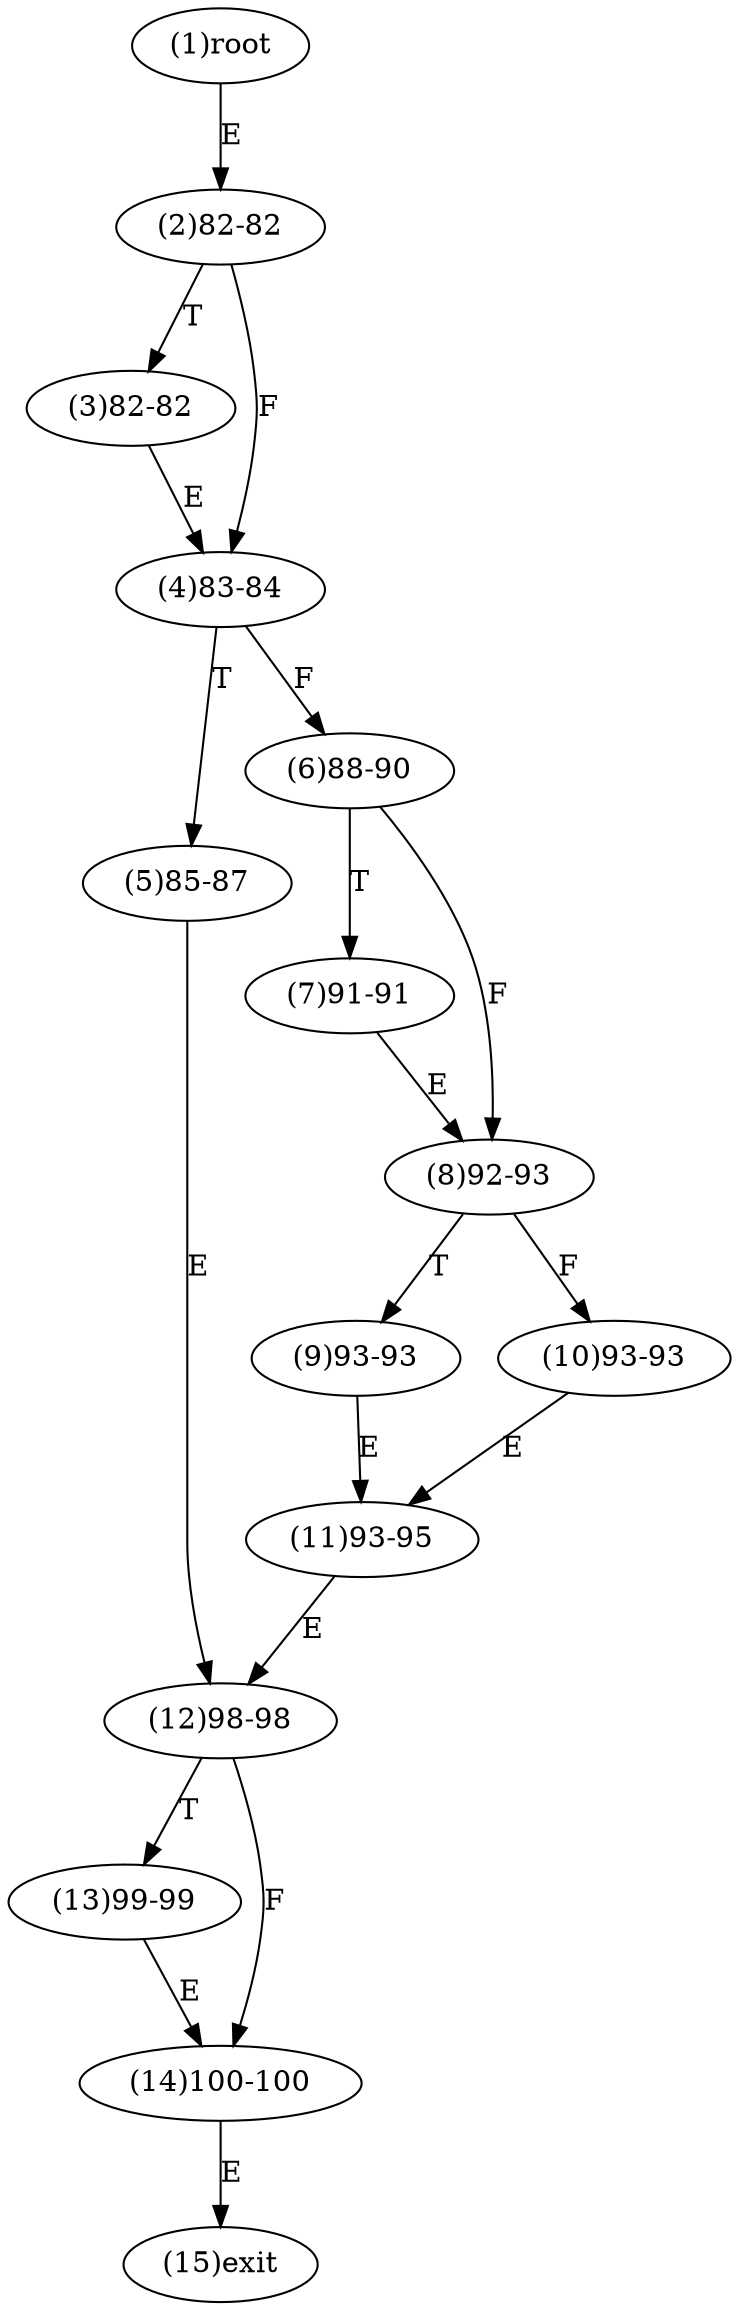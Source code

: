 digraph "" { 
1[ label="(1)root"];
2[ label="(2)82-82"];
3[ label="(3)82-82"];
4[ label="(4)83-84"];
5[ label="(5)85-87"];
6[ label="(6)88-90"];
7[ label="(7)91-91"];
8[ label="(8)92-93"];
9[ label="(9)93-93"];
10[ label="(10)93-93"];
11[ label="(11)93-95"];
12[ label="(12)98-98"];
13[ label="(13)99-99"];
14[ label="(14)100-100"];
15[ label="(15)exit"];
1->2[ label="E"];
2->4[ label="F"];
2->3[ label="T"];
3->4[ label="E"];
4->6[ label="F"];
4->5[ label="T"];
5->12[ label="E"];
6->8[ label="F"];
6->7[ label="T"];
7->8[ label="E"];
8->10[ label="F"];
8->9[ label="T"];
9->11[ label="E"];
10->11[ label="E"];
11->12[ label="E"];
12->14[ label="F"];
12->13[ label="T"];
13->14[ label="E"];
14->15[ label="E"];
}